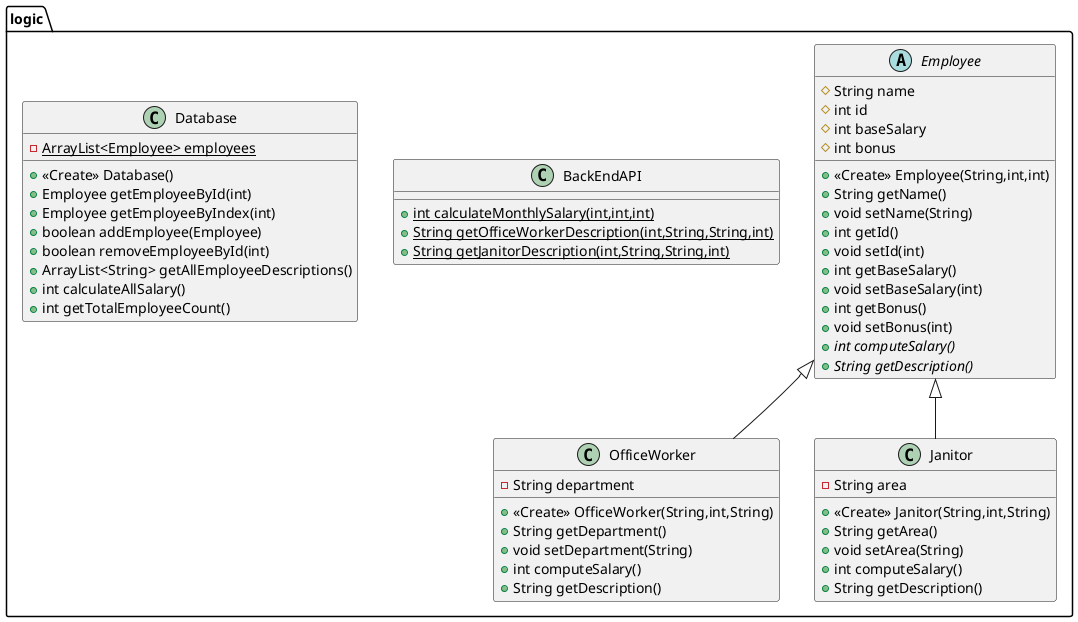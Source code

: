 @startuml
class logic.OfficeWorker {
- String department
+ <<Create>> OfficeWorker(String,int,String)
+ String getDepartment()
+ void setDepartment(String)
+ int computeSalary()
+ String getDescription()
}
abstract class logic.Employee {
# String name
# int id
# int baseSalary
# int bonus
+ <<Create>> Employee(String,int,int)
+ String getName()
+ void setName(String)
+ int getId()
+ void setId(int)
+ int getBaseSalary()
+ void setBaseSalary(int)
+ int getBonus()
+ void setBonus(int)
+ {abstract}int computeSalary()
+ {abstract}String getDescription()
}
class logic.BackEndAPI {
+ {static} int calculateMonthlySalary(int,int,int)
+ {static} String getOfficeWorkerDescription(int,String,String,int)
+ {static} String getJanitorDescription(int,String,String,int)
}
class logic.Database {
- {static} ArrayList<Employee> employees
+ <<Create>> Database()
+ Employee getEmployeeById(int)
+ Employee getEmployeeByIndex(int)
+ boolean addEmployee(Employee)
+ boolean removeEmployeeById(int)
+ ArrayList<String> getAllEmployeeDescriptions()
+ int calculateAllSalary()
+ int getTotalEmployeeCount()
}
class logic.Janitor {
- String area
+ <<Create>> Janitor(String,int,String)
+ String getArea()
+ void setArea(String)
+ int computeSalary()
+ String getDescription()
}


logic.Employee <|-- logic.OfficeWorker
logic.Employee <|-- logic.Janitor
@enduml